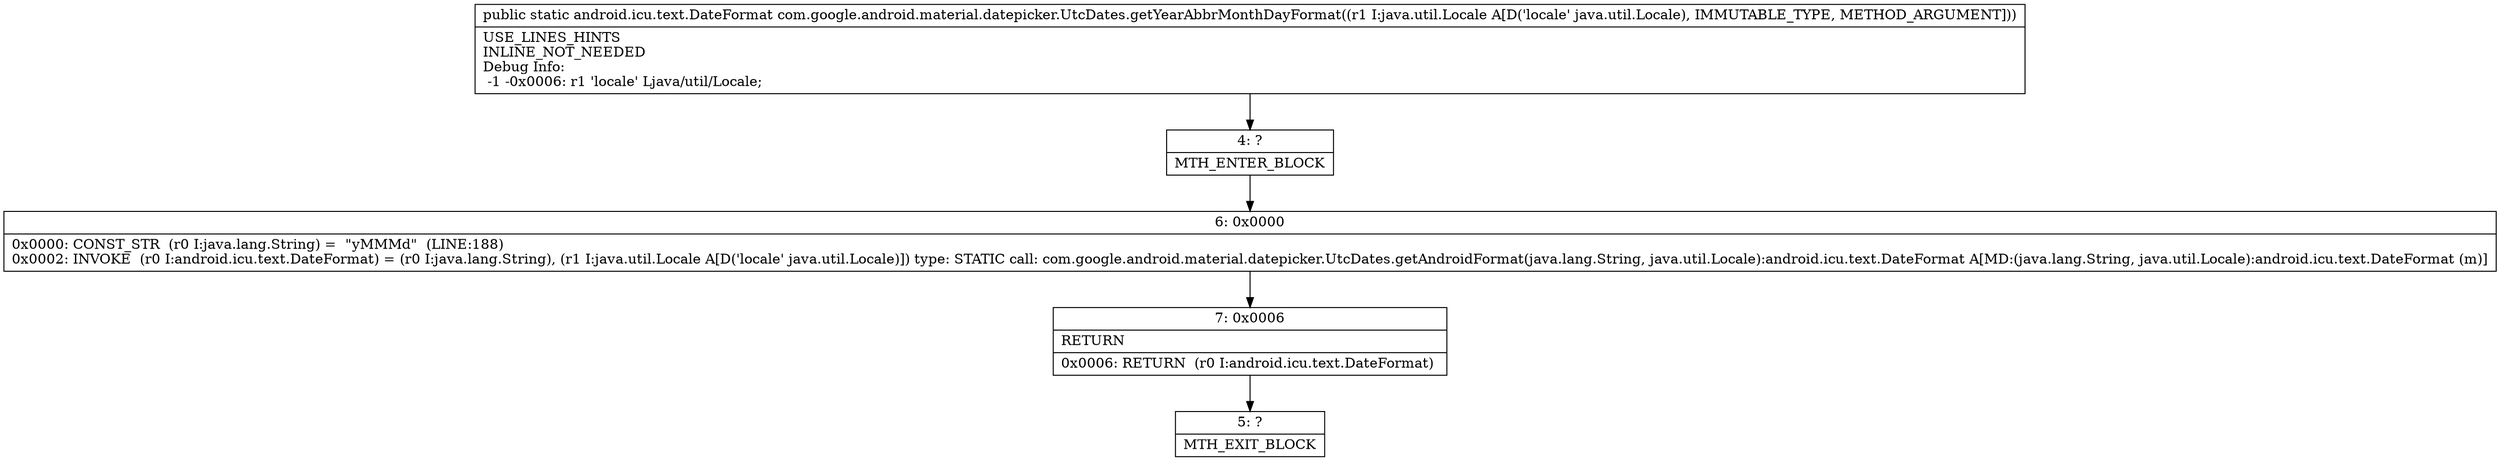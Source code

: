 digraph "CFG forcom.google.android.material.datepicker.UtcDates.getYearAbbrMonthDayFormat(Ljava\/util\/Locale;)Landroid\/icu\/text\/DateFormat;" {
Node_4 [shape=record,label="{4\:\ ?|MTH_ENTER_BLOCK\l}"];
Node_6 [shape=record,label="{6\:\ 0x0000|0x0000: CONST_STR  (r0 I:java.lang.String) =  \"yMMMd\"  (LINE:188)\l0x0002: INVOKE  (r0 I:android.icu.text.DateFormat) = (r0 I:java.lang.String), (r1 I:java.util.Locale A[D('locale' java.util.Locale)]) type: STATIC call: com.google.android.material.datepicker.UtcDates.getAndroidFormat(java.lang.String, java.util.Locale):android.icu.text.DateFormat A[MD:(java.lang.String, java.util.Locale):android.icu.text.DateFormat (m)]\l}"];
Node_7 [shape=record,label="{7\:\ 0x0006|RETURN\l|0x0006: RETURN  (r0 I:android.icu.text.DateFormat) \l}"];
Node_5 [shape=record,label="{5\:\ ?|MTH_EXIT_BLOCK\l}"];
MethodNode[shape=record,label="{public static android.icu.text.DateFormat com.google.android.material.datepicker.UtcDates.getYearAbbrMonthDayFormat((r1 I:java.util.Locale A[D('locale' java.util.Locale), IMMUTABLE_TYPE, METHOD_ARGUMENT]))  | USE_LINES_HINTS\lINLINE_NOT_NEEDED\lDebug Info:\l  \-1 \-0x0006: r1 'locale' Ljava\/util\/Locale;\l}"];
MethodNode -> Node_4;Node_4 -> Node_6;
Node_6 -> Node_7;
Node_7 -> Node_5;
}


